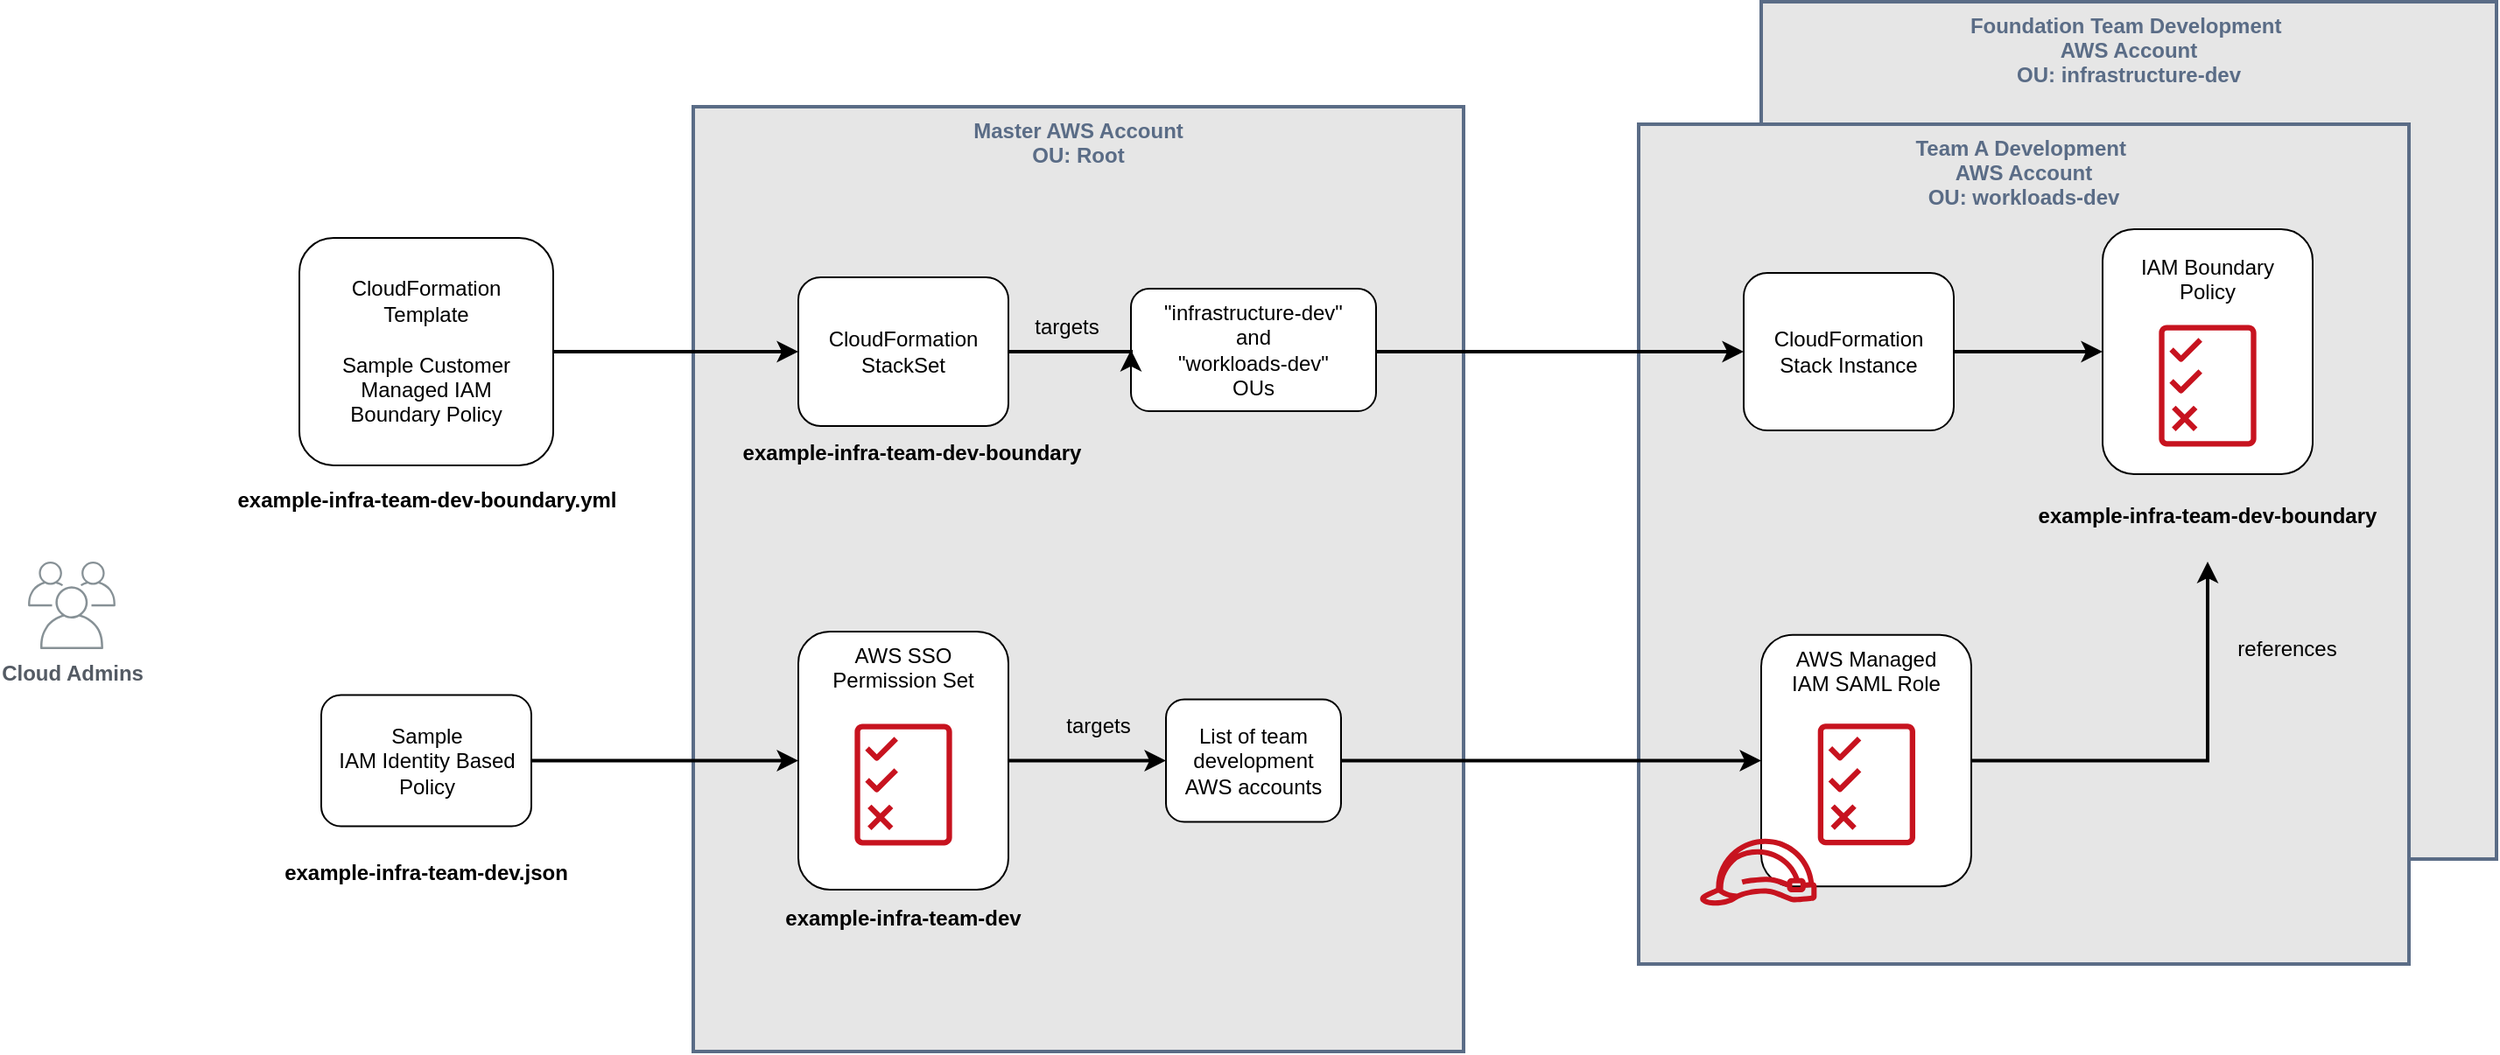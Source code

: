 <mxfile version="13.3.5" type="device" pages="2"><diagram id="8sD6AN1K1zTtLAhck9J8" name="provisioning"><mxGraphModel dx="3113" dy="760" grid="1" gridSize="10" guides="1" tooltips="1" connect="1" arrows="1" fold="1" page="1" pageScale="1" pageWidth="850" pageHeight="1100" math="0" shadow="0"><root><mxCell id="b1-b63-UUBTs0OEzSGEV-0"/><mxCell id="b1-b63-UUBTs0OEzSGEV-1" parent="b1-b63-UUBTs0OEzSGEV-0"/><mxCell id="XeyMBurtCLTRLLpqNYE6-11" value="Foundation Team Development &#xA;AWS Account&#xA;OU: infrastructure-dev" style="fillColor=#e6e6e6;strokeColor=#5A6C86;verticalAlign=top;fontStyle=1;fontColor=#5A6C86;strokeWidth=2;" parent="b1-b63-UUBTs0OEzSGEV-1" vertex="1"><mxGeometry x="-660" y="160" width="420" height="490" as="geometry"/></mxCell><mxCell id="W9lZJLSX3l0eny-avOWS-0" value="Team A Development &#xA;AWS Account&#xA;OU: workloads-dev" style="fillColor=#e6e6e6;strokeColor=#5A6C86;verticalAlign=top;fontStyle=1;fontColor=#5A6C86;strokeWidth=2;" parent="b1-b63-UUBTs0OEzSGEV-1" vertex="1"><mxGeometry x="-730" y="230" width="440" height="480" as="geometry"/></mxCell><mxCell id="7l35Nf0E1hPPZKfF1UFo-0" value="Cloud Admins" style="outlineConnect=0;gradientColor=none;fontColor=#545B64;strokeColor=none;fillColor=#879196;dashed=0;verticalLabelPosition=bottom;verticalAlign=top;align=center;html=1;fontSize=12;fontStyle=1;aspect=fixed;shape=mxgraph.aws4.illustration_users;pointerEvents=1" parent="b1-b63-UUBTs0OEzSGEV-1" vertex="1"><mxGeometry x="-1650" y="480" width="50" height="50" as="geometry"/></mxCell><mxCell id="XeyMBurtCLTRLLpqNYE6-0" value="Master AWS Account&#xA;OU: Root" style="fillColor=#e6e6e6;strokeColor=#5A6C86;verticalAlign=top;fontStyle=1;fontColor=#5A6C86;strokeWidth=2;" parent="b1-b63-UUBTs0OEzSGEV-1" vertex="1"><mxGeometry x="-1270" y="220" width="440" height="540" as="geometry"/></mxCell><mxCell id="XeyMBurtCLTRLLpqNYE6-1" value="AWS SSO&lt;br&gt;Permission Set" style="rounded=1;whiteSpace=wrap;html=1;verticalAlign=top;" parent="b1-b63-UUBTs0OEzSGEV-1" vertex="1"><mxGeometry x="-1210" y="520" width="120" height="147.5" as="geometry"/></mxCell><mxCell id="XeyMBurtCLTRLLpqNYE6-3" value="Sample &lt;br&gt;IAM Identity Based Policy" style="rounded=1;whiteSpace=wrap;html=1;spacing=10;" parent="b1-b63-UUBTs0OEzSGEV-1" vertex="1"><mxGeometry x="-1482.5" y="556.25" width="120" height="75" as="geometry"/></mxCell><mxCell id="XeyMBurtCLTRLLpqNYE6-4" value="example-infra-team-dev.json" style="text;html=1;strokeColor=none;fillColor=none;align=center;verticalAlign=middle;whiteSpace=wrap;rounded=0;fontStyle=1" parent="b1-b63-UUBTs0OEzSGEV-1" vertex="1"><mxGeometry x="-1515" y="647.5" width="185" height="20" as="geometry"/></mxCell><mxCell id="XeyMBurtCLTRLLpqNYE6-5" value="example-infra-team-dev-boundary.yml" style="text;html=1;strokeColor=none;fillColor=none;align=center;verticalAlign=middle;whiteSpace=wrap;rounded=0;fontStyle=1" parent="b1-b63-UUBTs0OEzSGEV-1" vertex="1"><mxGeometry x="-1547.5" y="435" width="250" height="20" as="geometry"/></mxCell><mxCell id="XeyMBurtCLTRLLpqNYE6-6" value="CloudFormation Template&lt;br&gt;&lt;br&gt;Sample Customer Managed IAM Boundary Policy" style="rounded=1;whiteSpace=wrap;html=1;spacing=10;" parent="b1-b63-UUBTs0OEzSGEV-1" vertex="1"><mxGeometry x="-1495" y="295" width="145" height="130" as="geometry"/></mxCell><mxCell id="XeyMBurtCLTRLLpqNYE6-9" value="CloudFormation StackSet" style="rounded=1;whiteSpace=wrap;html=1;" parent="b1-b63-UUBTs0OEzSGEV-1" vertex="1"><mxGeometry x="-1210" y="317.5" width="120" height="85" as="geometry"/></mxCell><mxCell id="XeyMBurtCLTRLLpqNYE6-10" value="CloudFormation&lt;br&gt;Stack Instance" style="rounded=1;whiteSpace=wrap;html=1;" parent="b1-b63-UUBTs0OEzSGEV-1" vertex="1"><mxGeometry x="-670" y="315" width="120" height="90" as="geometry"/></mxCell><mxCell id="XeyMBurtCLTRLLpqNYE6-14" value="&lt;div&gt;&quot;infrastructure-dev&quot;&lt;/div&gt;&lt;div&gt;and&lt;/div&gt;&lt;div&gt;&quot;workloads-dev&quot;&lt;/div&gt;&lt;div&gt;OUs&lt;/div&gt;" style="rounded=1;whiteSpace=wrap;html=1;" parent="b1-b63-UUBTs0OEzSGEV-1" vertex="1"><mxGeometry x="-1020" y="324" width="140" height="70" as="geometry"/></mxCell><mxCell id="XeyMBurtCLTRLLpqNYE6-17" value="example-infra-team-dev" style="text;html=1;strokeColor=none;fillColor=none;align=center;verticalAlign=middle;whiteSpace=wrap;rounded=0;fontStyle=1" parent="b1-b63-UUBTs0OEzSGEV-1" vertex="1"><mxGeometry x="-1225" y="673.75" width="150" height="20" as="geometry"/></mxCell><mxCell id="XeyMBurtCLTRLLpqNYE6-18" value="example-infra-team-dev-boundary" style="text;html=1;strokeColor=none;fillColor=none;align=center;verticalAlign=middle;whiteSpace=wrap;rounded=0;fontStyle=1" parent="b1-b63-UUBTs0OEzSGEV-1" vertex="1"><mxGeometry x="-1270" y="407.5" width="250" height="20" as="geometry"/></mxCell><mxCell id="XeyMBurtCLTRLLpqNYE6-23" value="List of team development AWS accounts" style="rounded=1;whiteSpace=wrap;html=1;" parent="b1-b63-UUBTs0OEzSGEV-1" vertex="1"><mxGeometry x="-1000" y="558.75" width="100" height="70" as="geometry"/></mxCell><mxCell id="qvEqR3DztYemsZvYdTh0-0" style="edgeStyle=orthogonalEdgeStyle;rounded=0;orthogonalLoop=1;jettySize=auto;html=1;startArrow=none;startFill=0;strokeWidth=2;entryX=0;entryY=0.5;entryDx=0;entryDy=0;" parent="b1-b63-UUBTs0OEzSGEV-1" target="XeyMBurtCLTRLLpqNYE6-10" edge="1"><mxGeometry relative="1" as="geometry"><mxPoint x="-880" y="360" as="sourcePoint"/><mxPoint x="-670" y="362" as="targetPoint"/><Array as="points"><mxPoint x="-720" y="360"/><mxPoint x="-720" y="360"/></Array></mxGeometry></mxCell><mxCell id="qvEqR3DztYemsZvYdTh0-1" style="edgeStyle=orthogonalEdgeStyle;rounded=0;orthogonalLoop=1;jettySize=auto;html=1;startArrow=none;startFill=0;strokeWidth=2;exitX=1;exitY=0.5;exitDx=0;exitDy=0;entryX=0;entryY=0.5;entryDx=0;entryDy=0;" parent="b1-b63-UUBTs0OEzSGEV-1" source="XeyMBurtCLTRLLpqNYE6-23" target="uMal-ZLaHCfLd46PYjJj-0" edge="1"><mxGeometry relative="1" as="geometry"><mxPoint x="-911" y="613" as="sourcePoint"/><mxPoint x="-591" y="616" as="targetPoint"/><Array as="points"/></mxGeometry></mxCell><mxCell id="qvEqR3DztYemsZvYdTh0-2" style="edgeStyle=orthogonalEdgeStyle;rounded=0;orthogonalLoop=1;jettySize=auto;html=1;startArrow=none;startFill=0;strokeWidth=2;entryX=0;entryY=0.5;entryDx=0;entryDy=0;exitX=1;exitY=0.5;exitDx=0;exitDy=0;" parent="b1-b63-UUBTs0OEzSGEV-1" source="XeyMBurtCLTRLLpqNYE6-1" target="XeyMBurtCLTRLLpqNYE6-23" edge="1"><mxGeometry relative="1" as="geometry"><mxPoint x="-1050" y="616" as="sourcePoint"/><mxPoint x="-580" y="623" as="targetPoint"/><Array as="points"><mxPoint x="-1080" y="594"/><mxPoint x="-1080" y="594"/></Array></mxGeometry></mxCell><mxCell id="qvEqR3DztYemsZvYdTh0-10" value="targets" style="text;html=1;align=center;verticalAlign=middle;resizable=0;points=[];labelBackgroundColor=none;" parent="qvEqR3DztYemsZvYdTh0-2" vertex="1" connectable="0"><mxGeometry x="0.022" y="11" relative="1" as="geometry"><mxPoint x="4.77" y="-9.01" as="offset"/></mxGeometry></mxCell><mxCell id="qvEqR3DztYemsZvYdTh0-3" style="edgeStyle=orthogonalEdgeStyle;rounded=0;orthogonalLoop=1;jettySize=auto;html=1;startArrow=none;startFill=0;strokeWidth=2;entryX=0;entryY=0.5;entryDx=0;entryDy=0;exitX=1;exitY=0.5;exitDx=0;exitDy=0;" parent="b1-b63-UUBTs0OEzSGEV-1" source="XeyMBurtCLTRLLpqNYE6-9" target="XeyMBurtCLTRLLpqNYE6-14" edge="1"><mxGeometry relative="1" as="geometry"><mxPoint x="-1070" y="363.16" as="sourcePoint"/><mxPoint x="-1020" y="363.41" as="targetPoint"/><Array as="points"><mxPoint x="-1070" y="360"/><mxPoint x="-1070" y="360"/></Array></mxGeometry></mxCell><mxCell id="qvEqR3DztYemsZvYdTh0-9" value="targets" style="text;html=1;align=center;verticalAlign=middle;resizable=0;points=[];labelBackgroundColor=none;" parent="qvEqR3DztYemsZvYdTh0-3" vertex="1" connectable="0"><mxGeometry x="-0.074" y="1" relative="1" as="geometry"><mxPoint y="-13.33" as="offset"/></mxGeometry></mxCell><mxCell id="qvEqR3DztYemsZvYdTh0-4" style="edgeStyle=orthogonalEdgeStyle;rounded=0;orthogonalLoop=1;jettySize=auto;html=1;startArrow=none;startFill=0;strokeWidth=2;entryX=0;entryY=0.5;entryDx=0;entryDy=0;" parent="b1-b63-UUBTs0OEzSGEV-1" target="XeyMBurtCLTRLLpqNYE6-9" edge="1"><mxGeometry relative="1" as="geometry"><mxPoint x="-1350" y="360" as="sourcePoint"/><mxPoint x="-1280" y="362.75" as="targetPoint"/><Array as="points"><mxPoint x="-1350" y="360"/></Array></mxGeometry></mxCell><mxCell id="qvEqR3DztYemsZvYdTh0-5" style="edgeStyle=orthogonalEdgeStyle;rounded=0;orthogonalLoop=1;jettySize=auto;html=1;startArrow=none;startFill=0;strokeWidth=2;exitX=1;exitY=0.5;exitDx=0;exitDy=0;entryX=0;entryY=0.5;entryDx=0;entryDy=0;" parent="b1-b63-UUBTs0OEzSGEV-1" source="XeyMBurtCLTRLLpqNYE6-3" target="XeyMBurtCLTRLLpqNYE6-1" edge="1"><mxGeometry relative="1" as="geometry"><mxPoint x="-1340" y="640" as="sourcePoint"/><mxPoint x="-1230" y="610" as="targetPoint"/><Array as="points"><mxPoint x="-1280" y="594"/><mxPoint x="-1280" y="594"/></Array></mxGeometry></mxCell><mxCell id="qvEqR3DztYemsZvYdTh0-6" style="edgeStyle=orthogonalEdgeStyle;rounded=0;orthogonalLoop=1;jettySize=auto;html=1;startArrow=none;startFill=0;strokeWidth=2;entryX=0;entryY=0.5;entryDx=0;entryDy=0;exitX=1;exitY=0.5;exitDx=0;exitDy=0;" parent="b1-b63-UUBTs0OEzSGEV-1" source="XeyMBurtCLTRLLpqNYE6-10" target="qrVm98UyA_BkMKW61V5_-0" edge="1"><mxGeometry relative="1" as="geometry"><mxPoint x="-550" y="363" as="sourcePoint"/><mxPoint x="-465" y="359.667" as="targetPoint"/><Array as="points"><mxPoint x="-500" y="360"/><mxPoint x="-500" y="360"/></Array></mxGeometry></mxCell><mxCell id="qvEqR3DztYemsZvYdTh0-7" style="edgeStyle=orthogonalEdgeStyle;rounded=0;orthogonalLoop=1;jettySize=auto;html=1;startArrow=none;startFill=0;strokeWidth=2;" parent="b1-b63-UUBTs0OEzSGEV-1" source="uMal-ZLaHCfLd46PYjJj-0" edge="1"><mxGeometry relative="1" as="geometry"><mxPoint x="-540" y="617" as="sourcePoint"/><mxPoint x="-405" y="480" as="targetPoint"/><Array as="points"><mxPoint x="-405" y="594"/></Array></mxGeometry></mxCell><mxCell id="qvEqR3DztYemsZvYdTh0-8" value="references" style="text;html=1;align=center;verticalAlign=middle;resizable=0;points=[];labelBackgroundColor=none;" parent="qvEqR3DztYemsZvYdTh0-7" vertex="1" connectable="0"><mxGeometry x="-0.191" y="55" relative="1" as="geometry"><mxPoint x="79.2" y="-9" as="offset"/></mxGeometry></mxCell><mxCell id="uMal-ZLaHCfLd46PYjJj-0" value="AWS Managed&lt;br&gt;IAM SAML Role" style="rounded=1;whiteSpace=wrap;html=1;verticalAlign=top;" parent="b1-b63-UUBTs0OEzSGEV-1" vertex="1"><mxGeometry x="-660" y="521.875" width="120" height="143.75" as="geometry"/></mxCell><mxCell id="uMal-ZLaHCfLd46PYjJj-1" value="" style="outlineConnect=0;fontColor=#232F3E;gradientColor=none;fillColor=#C7131F;strokeColor=none;dashed=0;verticalLabelPosition=bottom;verticalAlign=top;align=center;html=1;fontSize=12;fontStyle=0;aspect=fixed;pointerEvents=1;shape=mxgraph.aws4.role;labelBackgroundColor=#ffffff;shadow=0;" parent="b1-b63-UUBTs0OEzSGEV-1" vertex="1"><mxGeometry x="-695.64" y="638.32" width="68" height="38.36" as="geometry"/></mxCell><mxCell id="uMal-ZLaHCfLd46PYjJj-2" value="" style="outlineConnect=0;fontColor=#232F3E;gradientColor=none;fillColor=#C7131F;strokeColor=none;dashed=0;verticalLabelPosition=bottom;verticalAlign=top;align=center;html=1;fontSize=12;fontStyle=0;aspect=fixed;pointerEvents=1;shape=mxgraph.aws4.permissions;" parent="b1-b63-UUBTs0OEzSGEV-1" vertex="1"><mxGeometry x="-627.64" y="572.38" width="55.64" height="70" as="geometry"/></mxCell><mxCell id="uMal-ZLaHCfLd46PYjJj-3" value="" style="outlineConnect=0;fontColor=#232F3E;gradientColor=none;fillColor=#C7131F;strokeColor=none;dashed=0;verticalLabelPosition=bottom;verticalAlign=top;align=center;html=1;fontSize=12;fontStyle=0;aspect=fixed;pointerEvents=1;shape=mxgraph.aws4.permissions;" parent="b1-b63-UUBTs0OEzSGEV-1" vertex="1"><mxGeometry x="-1177.82" y="572.5" width="55.64" height="70" as="geometry"/></mxCell><mxCell id="qrVm98UyA_BkMKW61V5_-0" value="IAM Boundary Policy" style="rounded=1;whiteSpace=wrap;html=1;verticalAlign=top;spacing=10;" parent="b1-b63-UUBTs0OEzSGEV-1" vertex="1"><mxGeometry x="-465" y="290" width="120" height="140" as="geometry"/></mxCell><mxCell id="qrVm98UyA_BkMKW61V5_-1" value="example-infra-team-dev-boundary" style="text;html=1;strokeColor=none;fillColor=none;align=center;verticalAlign=middle;whiteSpace=wrap;rounded=0;fontStyle=1" parent="b1-b63-UUBTs0OEzSGEV-1" vertex="1"><mxGeometry x="-530" y="444" width="250" height="20" as="geometry"/></mxCell><mxCell id="qrVm98UyA_BkMKW61V5_-2" value="" style="outlineConnect=0;fontColor=#232F3E;gradientColor=none;fillColor=#C7131F;strokeColor=none;dashed=0;verticalLabelPosition=bottom;verticalAlign=top;align=center;html=1;fontSize=12;fontStyle=0;aspect=fixed;pointerEvents=1;shape=mxgraph.aws4.permissions;" parent="b1-b63-UUBTs0OEzSGEV-1" vertex="1"><mxGeometry x="-432.82" y="344.5" width="55.64" height="70" as="geometry"/></mxCell></root></mxGraphModel></diagram><diagram id="N1nmFiYs4w7AX2c3BE0h" name="usage"><mxGraphModel dx="2263" dy="760" grid="1" gridSize="10" guides="1" tooltips="1" connect="1" arrows="1" fold="1" page="1" pageScale="1" pageWidth="850" pageHeight="1100" math="0" shadow="0"><root><mxCell id="PM31GiU0VEpv6Y-JPaCb-0"/><mxCell id="PM31GiU0VEpv6Y-JPaCb-1" parent="PM31GiU0VEpv6Y-JPaCb-0"/><mxCell id="74Uglu1vLaW1oZB-zskN-0" value="AWS Cloud" style="points=[[0,0],[0.25,0],[0.5,0],[0.75,0],[1,0],[1,0.25],[1,0.5],[1,0.75],[1,1],[0.75,1],[0.5,1],[0.25,1],[0,1],[0,0.75],[0,0.5],[0,0.25]];outlineConnect=0;gradientColor=none;html=1;whiteSpace=wrap;fontSize=12;fontStyle=1;shape=mxgraph.aws4.group;grIcon=mxgraph.aws4.group_aws_cloud_alt;strokeColor=#232F3E;fillColor=none;verticalAlign=top;align=left;spacingLeft=30;fontColor=#232F3E;dashed=0;" parent="PM31GiU0VEpv6Y-JPaCb-1" vertex="1"><mxGeometry x="140" y="140" width="1840" height="730" as="geometry"/></mxCell><mxCell id="PM31GiU0VEpv6Y-JPaCb-2" value="&lt;b&gt;Builder&lt;/b&gt;" style="outlineConnect=0;fontColor=#232F3E;gradientColor=none;fillColor=#232F3E;strokeColor=none;dashed=0;verticalLabelPosition=bottom;verticalAlign=top;align=center;html=1;fontSize=12;fontStyle=0;aspect=fixed;pointerEvents=1;shape=mxgraph.aws4.user;labelBackgroundColor=none;" parent="PM31GiU0VEpv6Y-JPaCb-1" vertex="1"><mxGeometry x="-54" y="420" width="80" height="80" as="geometry"/></mxCell><mxCell id="nbsahjd2rmKr2rPcuW58-0" value="AWS SSO" style="outlineConnect=0;fontColor=#232F3E;gradientColor=#F54749;gradientDirection=north;fillColor=#C7131F;strokeColor=#ffffff;dashed=0;verticalLabelPosition=bottom;verticalAlign=top;align=center;html=1;fontSize=12;fontStyle=1;aspect=fixed;shape=mxgraph.aws4.resourceIcon;resIcon=mxgraph.aws4.single_sign_on;" parent="PM31GiU0VEpv6Y-JPaCb-1" vertex="1"><mxGeometry x="186" y="430.01" width="78" height="78" as="geometry"/></mxCell><mxCell id="55FC2wGQfKJISUkG1td9-0" style="edgeStyle=orthogonalEdgeStyle;rounded=0;orthogonalLoop=1;jettySize=auto;html=1;startArrow=none;startFill=0;strokeWidth=2;" parent="PM31GiU0VEpv6Y-JPaCb-1" source="PM31GiU0VEpv6Y-JPaCb-2" edge="1"><mxGeometry relative="1" as="geometry"><mxPoint x="36" y="470" as="sourcePoint"/><mxPoint x="186" y="470" as="targetPoint"/><Array as="points"><mxPoint x="56" y="470"/><mxPoint x="56" y="470"/></Array></mxGeometry></mxCell><mxCell id="zd1PkRLZg-AN0IaWxKKq-3" value="1. Builder&lt;br style=&quot;font-size: 14px&quot;&gt;authenticates" style="text;html=1;align=center;verticalAlign=middle;resizable=0;points=[];labelBackgroundColor=#ffffff;fontSize=14;" parent="55FC2wGQfKJISUkG1td9-0" vertex="1" connectable="0"><mxGeometry x="-0.128" relative="1" as="geometry"><mxPoint x="-10" y="24.68" as="offset"/></mxGeometry></mxCell><mxCell id="UcMN3T6ExPHrWZP_0XwL-0" value="Team A Development &#xA;AWS Account&#xA;OU: workloads-dev" style="fillColor=#e6e6e6;strokeColor=#5A6C86;verticalAlign=top;fontStyle=1;fontColor=#5A6C86;strokeWidth=2;" parent="PM31GiU0VEpv6Y-JPaCb-1" vertex="1"><mxGeometry x="460" y="190" width="1470" height="530" as="geometry"/></mxCell><mxCell id="65cMh_AI5tkGsaoImI0G-0" value="AWS Managed&lt;br&gt;IAM SAML Role" style="rounded=1;whiteSpace=wrap;html=1;verticalAlign=top;fontStyle=1" parent="PM31GiU0VEpv6Y-JPaCb-1" vertex="1"><mxGeometry x="600" y="397.13" width="120" height="143.75" as="geometry"/></mxCell><mxCell id="65cMh_AI5tkGsaoImI0G-2" value="" style="outlineConnect=0;fontColor=#232F3E;gradientColor=none;fillColor=#232F3E;strokeColor=none;dashed=0;verticalLabelPosition=bottom;verticalAlign=top;align=center;html=1;fontSize=12;fontStyle=0;aspect=fixed;pointerEvents=1;shape=mxgraph.aws4.user;labelBackgroundColor=none;" parent="PM31GiU0VEpv6Y-JPaCb-1" vertex="1"><mxGeometry x="740" y="526" width="46.25" height="46.25" as="geometry"/></mxCell><mxCell id="zd1PkRLZg-AN0IaWxKKq-0" value="IAM Boundary Policy" style="rounded=1;whiteSpace=wrap;html=1;verticalAlign=top;spacing=10;fontStyle=1" parent="PM31GiU0VEpv6Y-JPaCb-1" vertex="1"><mxGeometry x="845" y="230" width="120" height="140" as="geometry"/></mxCell><mxCell id="zd1PkRLZg-AN0IaWxKKq-1" value="example-infra-team-dev-boundary" style="text;html=1;strokeColor=none;fillColor=none;align=center;verticalAlign=middle;whiteSpace=wrap;rounded=0;fontStyle=1" parent="PM31GiU0VEpv6Y-JPaCb-1" vertex="1"><mxGeometry x="780" y="375.5" width="250" height="20" as="geometry"/></mxCell><mxCell id="zd1PkRLZg-AN0IaWxKKq-2" style="edgeStyle=orthogonalEdgeStyle;rounded=0;orthogonalLoop=1;jettySize=auto;html=1;startArrow=none;startFill=0;strokeWidth=2;entryX=0;entryY=0.5;entryDx=0;entryDy=0;" parent="PM31GiU0VEpv6Y-JPaCb-1" source="nbsahjd2rmKr2rPcuW58-0" target="65cMh_AI5tkGsaoImI0G-0" edge="1"><mxGeometry relative="1" as="geometry"><mxPoint x="388" y="469" as="sourcePoint"/><mxPoint x="560" y="468.5" as="targetPoint"/><Array as="points"/></mxGeometry></mxCell><mxCell id="zd1PkRLZg-AN0IaWxKKq-4" value="2. Builder selects&lt;br style=&quot;font-size: 14px&quot;&gt;AWS account +&lt;br style=&quot;font-size: 14px&quot;&gt;IAM SAML role" style="text;html=1;align=center;verticalAlign=middle;resizable=0;points=[];labelBackgroundColor=#ffffff;fontSize=14;" parent="zd1PkRLZg-AN0IaWxKKq-2" vertex="1" connectable="0"><mxGeometry x="-0.264" y="1" relative="1" as="geometry"><mxPoint x="-22" y="40" as="offset"/></mxGeometry></mxCell><mxCell id="zd1PkRLZg-AN0IaWxKKq-5" value="&lt;span style=&quot;font-weight: normal ; font-size: 14px&quot;&gt;3. Builder accesses AWS services based on the intersection of permissions of the&amp;nbsp;IAM SAML role for team development and&amp;nbsp;&lt;/span&gt;&lt;span style=&quot;font-weight: 400&quot;&gt;applicable SCPs&lt;/span&gt;" style="text;html=1;strokeColor=none;fillColor=none;align=center;verticalAlign=middle;whiteSpace=wrap;rounded=0;fontStyle=1;fontSize=14;" parent="PM31GiU0VEpv6Y-JPaCb-1" vertex="1"><mxGeometry x="480" y="574" width="255" height="66" as="geometry"/></mxCell><mxCell id="z4kAR-q_ub2Di7bqg1Nl-0" style="edgeStyle=orthogonalEdgeStyle;rounded=0;orthogonalLoop=1;jettySize=auto;html=1;startArrow=none;startFill=0;strokeWidth=2;entryX=0.5;entryY=1;entryDx=0;entryDy=0;exitX=1;exitY=0.5;exitDx=0;exitDy=0;" parent="PM31GiU0VEpv6Y-JPaCb-1" target="zd1PkRLZg-AN0IaWxKKq-1" edge="1"><mxGeometry relative="1" as="geometry"><mxPoint x="720.13" y="483.0" as="sourcePoint"/><mxPoint x="845.73" y="299.8" as="targetPoint"/><Array as="points"><mxPoint x="720" y="484"/><mxPoint x="905" y="484"/></Array></mxGeometry></mxCell><mxCell id="z4kAR-q_ub2Di7bqg1Nl-1" value="references" style="text;html=1;align=center;verticalAlign=middle;resizable=0;points=[];labelBackgroundColor=none;" parent="z4kAR-q_ub2Di7bqg1Nl-0" vertex="1" connectable="0"><mxGeometry x="-0.191" y="55" relative="1" as="geometry"><mxPoint x="30" y="16.88" as="offset"/></mxGeometry></mxCell><mxCell id="dbxKV7YhMmi3B3-0zEN1-0" value="AWS Services&#xA;(APIs)" style="fillColor=#ffb570;strokeColor=none;dashed=0;verticalAlign=middle;fontStyle=1;fontColor=#232F3D;whiteSpace=wrap;opacity=70;" parent="PM31GiU0VEpv6Y-JPaCb-1" vertex="1"><mxGeometry x="698.13" y="770" width="130" height="70" as="geometry"/></mxCell><mxCell id="nNAbBPx-A_pk9I8E9_5a-0" value="&lt;font style=&quot;font-size: 40px&quot;&gt;1&lt;/font&gt;" style="ellipse;whiteSpace=wrap;html=1;aspect=fixed;strokeColor=#6c8ebf;fillColor=#dae8fc;fontSize=19;opacity=50;" parent="PM31GiU0VEpv6Y-JPaCb-1" vertex="1"><mxGeometry x="56" y="390" width="60" height="60" as="geometry"/></mxCell><mxCell id="nNAbBPx-A_pk9I8E9_5a-1" value="&lt;font style=&quot;font-size: 40px&quot;&gt;2&lt;/font&gt;" style="ellipse;whiteSpace=wrap;html=1;aspect=fixed;strokeColor=#6c8ebf;fillColor=#dae8fc;fontSize=19;opacity=50;" parent="PM31GiU0VEpv6Y-JPaCb-1" vertex="1"><mxGeometry x="330" y="390" width="60" height="60" as="geometry"/></mxCell><mxCell id="nNAbBPx-A_pk9I8E9_5a-2" value="&lt;font style=&quot;font-size: 40px&quot;&gt;3&lt;/font&gt;" style="ellipse;whiteSpace=wrap;html=1;aspect=fixed;strokeColor=#6c8ebf;fillColor=#dae8fc;fontSize=19;opacity=50;" parent="PM31GiU0VEpv6Y-JPaCb-1" vertex="1"><mxGeometry x="680" y="650.75" width="60" height="60" as="geometry"/></mxCell><mxCell id="nNAbBPx-A_pk9I8E9_5a-3" value="&lt;font style=&quot;font-size: 40px&quot;&gt;4&lt;/font&gt;" style="ellipse;whiteSpace=wrap;html=1;aspect=fixed;strokeColor=#6c8ebf;fillColor=#dae8fc;fontSize=19;opacity=50;" parent="PM31GiU0VEpv6Y-JPaCb-1" vertex="1"><mxGeometry x="980" y="448.01" width="60" height="60" as="geometry"/></mxCell><mxCell id="nNAbBPx-A_pk9I8E9_5a-4" style="edgeStyle=orthogonalEdgeStyle;rounded=0;orthogonalLoop=1;jettySize=auto;html=1;startArrow=none;startFill=0;strokeWidth=2;entryX=0.5;entryY=0;entryDx=0;entryDy=0;" parent="PM31GiU0VEpv6Y-JPaCb-1" source="65cMh_AI5tkGsaoImI0G-2" target="dbxKV7YhMmi3B3-0zEN1-0" edge="1"><mxGeometry relative="1" as="geometry"><mxPoint x="763" y="560" as="sourcePoint"/><mxPoint x="915" y="406" as="targetPoint"/><Array as="points"/></mxGeometry></mxCell><mxCell id="nNAbBPx-A_pk9I8E9_5a-6" value="AWS Resources" style="ellipse;whiteSpace=wrap;html=1;aspect=fixed;labelBackgroundColor=none;fontStyle=1" parent="PM31GiU0VEpv6Y-JPaCb-1" vertex="1"><mxGeometry x="845" y="610" width="80" height="80" as="geometry"/></mxCell><mxCell id="nNAbBPx-A_pk9I8E9_5a-7" style="edgeStyle=orthogonalEdgeStyle;rounded=0;orthogonalLoop=1;jettySize=auto;html=1;startArrow=none;startFill=0;strokeWidth=2;entryX=0.5;entryY=1;entryDx=0;entryDy=0;exitX=1;exitY=0.5;exitDx=0;exitDy=0;" parent="PM31GiU0VEpv6Y-JPaCb-1" source="dbxKV7YhMmi3B3-0zEN1-0" target="nNAbBPx-A_pk9I8E9_5a-6" edge="1"><mxGeometry relative="1" as="geometry"><mxPoint x="773" y="582.212" as="sourcePoint"/><mxPoint x="773" y="780" as="targetPoint"/><Array as="points"/></mxGeometry></mxCell><mxCell id="nNAbBPx-A_pk9I8E9_5a-8" value="&lt;span style=&quot;font-weight: normal ; font-size: 14px&quot;&gt;4. Subject to the permissions of the IAM SAML role, builder creates workload specific IAM service roles only if permissions boundary is attached&lt;/span&gt;" style="text;html=1;strokeColor=none;fillColor=none;align=center;verticalAlign=middle;whiteSpace=wrap;rounded=0;fontStyle=1;fontSize=14;" parent="PM31GiU0VEpv6Y-JPaCb-1" vertex="1"><mxGeometry x="1140" y="399.99" width="300" height="40.01" as="geometry"/></mxCell><mxCell id="nNAbBPx-A_pk9I8E9_5a-10" style="edgeStyle=orthogonalEdgeStyle;rounded=0;orthogonalLoop=1;jettySize=auto;html=1;startArrow=none;startFill=0;strokeWidth=2;entryX=0;entryY=0.5;entryDx=0;entryDy=0;" parent="PM31GiU0VEpv6Y-JPaCb-1" source="65cMh_AI5tkGsaoImI0G-2" target="nNAbBPx-A_pk9I8E9_5a-9" edge="1"><mxGeometry relative="1" as="geometry"><mxPoint x="773" y="582.212" as="sourcePoint"/><mxPoint x="773" y="780" as="targetPoint"/><Array as="points"/></mxGeometry></mxCell><mxCell id="nNAbBPx-A_pk9I8E9_5a-13" value="" style="outlineConnect=0;fontColor=#232F3E;gradientColor=none;fillColor=#232F3E;strokeColor=none;dashed=0;verticalLabelPosition=bottom;verticalAlign=top;align=center;html=1;fontSize=12;fontStyle=0;aspect=fixed;pointerEvents=1;shape=mxgraph.aws4.user;labelBackgroundColor=none;" parent="PM31GiU0VEpv6Y-JPaCb-1" vertex="1"><mxGeometry x="1290" y="526" width="46.25" height="46.25" as="geometry"/></mxCell><mxCell id="nNAbBPx-A_pk9I8E9_5a-14" value="AWS Services&#xA;(APIs)" style="fillColor=#ffb570;strokeColor=none;dashed=0;verticalAlign=middle;fontStyle=1;fontColor=#232F3D;whiteSpace=wrap;opacity=70;" parent="PM31GiU0VEpv6Y-JPaCb-1" vertex="1"><mxGeometry x="1248.12" y="770" width="130" height="70" as="geometry"/></mxCell><mxCell id="nNAbBPx-A_pk9I8E9_5a-15" style="edgeStyle=orthogonalEdgeStyle;rounded=0;orthogonalLoop=1;jettySize=auto;html=1;startArrow=none;startFill=0;strokeWidth=2;entryX=0.5;entryY=0;entryDx=0;entryDy=0;" parent="PM31GiU0VEpv6Y-JPaCb-1" edge="1"><mxGeometry relative="1" as="geometry"><mxPoint x="1312.63" y="571.102" as="sourcePoint"/><mxPoint x="1312.63" y="768.89" as="targetPoint"/><Array as="points"/></mxGeometry></mxCell><mxCell id="nNAbBPx-A_pk9I8E9_5a-16" value="&lt;span style=&quot;font-weight: 400 ; font-size: 14px&quot;&gt;5. Builder passes IAM role to an AWS service&lt;/span&gt;" style="text;html=1;strokeColor=none;fillColor=none;align=center;verticalAlign=middle;whiteSpace=wrap;rounded=0;fontStyle=1;fontSize=14;" parent="PM31GiU0VEpv6Y-JPaCb-1" vertex="1"><mxGeometry x="1130" y="660" width="170" height="20" as="geometry"/></mxCell><mxCell id="nNAbBPx-A_pk9I8E9_5a-17" value="&lt;font style=&quot;font-size: 40px&quot;&gt;5&lt;/font&gt;" style="ellipse;whiteSpace=wrap;html=1;aspect=fixed;strokeColor=#6c8ebf;fillColor=#dae8fc;fontSize=19;opacity=50;" parent="PM31GiU0VEpv6Y-JPaCb-1" vertex="1"><mxGeometry x="1330" y="640" width="60" height="60" as="geometry"/></mxCell><mxCell id="nNAbBPx-A_pk9I8E9_5a-18" value="AWS Resources" style="ellipse;whiteSpace=wrap;html=1;aspect=fixed;labelBackgroundColor=none;fontStyle=1" parent="PM31GiU0VEpv6Y-JPaCb-1" vertex="1"><mxGeometry x="1456" y="595.75" width="80" height="80" as="geometry"/></mxCell><mxCell id="nNAbBPx-A_pk9I8E9_5a-19" style="edgeStyle=orthogonalEdgeStyle;rounded=0;orthogonalLoop=1;jettySize=auto;html=1;startArrow=none;startFill=0;strokeWidth=2;entryX=0;entryY=0.5;entryDx=0;entryDy=0;exitX=1;exitY=0.5;exitDx=0;exitDy=0;" parent="PM31GiU0VEpv6Y-JPaCb-1" target="nNAbBPx-A_pk9I8E9_5a-18" edge="1"><mxGeometry relative="1" as="geometry"><mxPoint x="1378.12" y="805" as="sourcePoint"/><mxPoint x="1435.12" y="690" as="targetPoint"/><Array as="points"><mxPoint x="1410" y="805"/><mxPoint x="1410" y="636"/></Array></mxGeometry></mxCell><mxCell id="nNAbBPx-A_pk9I8E9_5a-20" value="&lt;font style=&quot;font-size: 40px&quot;&gt;6&lt;/font&gt;" style="ellipse;whiteSpace=wrap;html=1;aspect=fixed;strokeColor=#6c8ebf;fillColor=#dae8fc;fontSize=19;opacity=50;" parent="PM31GiU0VEpv6Y-JPaCb-1" vertex="1"><mxGeometry x="1650" y="640" width="60" height="60" as="geometry"/></mxCell><mxCell id="nNAbBPx-A_pk9I8E9_5a-21" value="AWS Services&#xA;(APIs)" style="fillColor=#ffb570;strokeColor=none;dashed=0;verticalAlign=middle;fontStyle=1;fontColor=#232F3D;whiteSpace=wrap;opacity=70;" parent="PM31GiU0VEpv6Y-JPaCb-1" vertex="1"><mxGeometry x="1630" y="770" width="130" height="70" as="geometry"/></mxCell><mxCell id="nNAbBPx-A_pk9I8E9_5a-22" style="edgeStyle=orthogonalEdgeStyle;rounded=0;orthogonalLoop=1;jettySize=auto;html=1;startArrow=none;startFill=0;strokeWidth=2;entryX=0;entryY=0.5;entryDx=0;entryDy=0;exitX=1;exitY=0.5;exitDx=0;exitDy=0;" parent="PM31GiU0VEpv6Y-JPaCb-1" source="nNAbBPx-A_pk9I8E9_5a-18" target="nNAbBPx-A_pk9I8E9_5a-21" edge="1"><mxGeometry relative="1" as="geometry"><mxPoint x="796.25" y="559" as="sourcePoint"/><mxPoint x="1040" y="559" as="targetPoint"/><Array as="points"><mxPoint x="1580" y="636"/><mxPoint x="1580" y="805"/></Array></mxGeometry></mxCell><mxCell id="nNAbBPx-A_pk9I8E9_5a-23" value="&lt;span style=&quot;font-weight: 400 ; font-size: 14px&quot;&gt;6. Access to AWS services and resources is limited to the intersection of the permissions of the boundary policy, applicable SCPs, and the IAM service role&lt;/span&gt;" style="text;html=1;strokeColor=none;fillColor=none;align=center;verticalAlign=middle;whiteSpace=wrap;rounded=0;fontStyle=1;fontSize=14;" parent="PM31GiU0VEpv6Y-JPaCb-1" vertex="1"><mxGeometry x="1560" y="520" width="340" height="80" as="geometry"/></mxCell><mxCell id="OcOJHfAdQusF2-p2jVVK-0" style="edgeStyle=orthogonalEdgeStyle;rounded=0;orthogonalLoop=1;jettySize=auto;html=1;startArrow=none;startFill=0;strokeWidth=2;" parent="PM31GiU0VEpv6Y-JPaCb-1" target="nNAbBPx-A_pk9I8E9_5a-13" edge="1"><mxGeometry relative="1" as="geometry"><mxPoint x="1190" y="549" as="sourcePoint"/><mxPoint x="1040" y="559" as="targetPoint"/><Array as="points"/></mxGeometry></mxCell><mxCell id="OcOJHfAdQusF2-p2jVVK-1" style="edgeStyle=orthogonalEdgeStyle;rounded=0;orthogonalLoop=1;jettySize=auto;html=1;startArrow=none;startFill=0;strokeWidth=2;entryX=0.5;entryY=0;entryDx=0;entryDy=0;exitX=1;exitY=0.5;exitDx=0;exitDy=0;" parent="PM31GiU0VEpv6Y-JPaCb-1" source="zd1PkRLZg-AN0IaWxKKq-0" target="nNAbBPx-A_pk9I8E9_5a-9" edge="1"><mxGeometry relative="1" as="geometry"><mxPoint x="730" y="493" as="sourcePoint"/><mxPoint x="915" y="406" as="targetPoint"/><Array as="points"><mxPoint x="1120" y="300"/></Array></mxGeometry></mxCell><mxCell id="OcOJHfAdQusF2-p2jVVK-2" value="attaches" style="text;html=1;align=center;verticalAlign=middle;resizable=0;points=[];labelBackgroundColor=none;" parent="OcOJHfAdQusF2-p2jVVK-1" vertex="1" connectable="0"><mxGeometry x="-0.191" y="55" relative="1" as="geometry"><mxPoint x="-20" y="105" as="offset"/></mxGeometry></mxCell><mxCell id="uVgRJDvW361paasy9kc1-2" value="" style="outlineConnect=0;fontColor=#232F3E;gradientColor=none;fillColor=#C7131F;strokeColor=none;dashed=0;verticalLabelPosition=bottom;verticalAlign=top;align=center;html=1;fontSize=12;fontStyle=0;aspect=fixed;pointerEvents=1;shape=mxgraph.aws4.role;labelBackgroundColor=#ffffff;shadow=0;" parent="PM31GiU0VEpv6Y-JPaCb-1" vertex="1"><mxGeometry x="562" y="511.64" width="68" height="38.36" as="geometry"/></mxCell><mxCell id="uVgRJDvW361paasy9kc1-3" value="" style="outlineConnect=0;fontColor=#232F3E;gradientColor=none;fillColor=#C7131F;strokeColor=none;dashed=0;verticalLabelPosition=bottom;verticalAlign=top;align=center;html=1;fontSize=12;fontStyle=0;aspect=fixed;pointerEvents=1;shape=mxgraph.aws4.permissions;" parent="PM31GiU0VEpv6Y-JPaCb-1" vertex="1"><mxGeometry x="634.36" y="450" width="55.64" height="70" as="geometry"/></mxCell><mxCell id="uVgRJDvW361paasy9kc1-4" value="" style="outlineConnect=0;fontColor=#232F3E;gradientColor=none;fillColor=#C7131F;strokeColor=none;dashed=0;verticalLabelPosition=bottom;verticalAlign=top;align=center;html=1;fontSize=12;fontStyle=0;aspect=fixed;pointerEvents=1;shape=mxgraph.aws4.permissions;" parent="PM31GiU0VEpv6Y-JPaCb-1" vertex="1"><mxGeometry x="877.18" y="285.5" width="55.64" height="70" as="geometry"/></mxCell><mxCell id="uVgRJDvW361paasy9kc1-6" value="" style="rounded=1;whiteSpace=wrap;html=1;verticalAlign=top;" parent="PM31GiU0VEpv6Y-JPaCb-1" vertex="1"><mxGeometry x="1060" y="489" width="140" height="140" as="geometry"/></mxCell><mxCell id="nNAbBPx-A_pk9I8E9_5a-9" value="IAM Service Role" style="rounded=1;whiteSpace=wrap;html=1;verticalAlign=top;fontStyle=1" parent="PM31GiU0VEpv6Y-JPaCb-1" vertex="1"><mxGeometry x="1050" y="479" width="140" height="140" as="geometry"/></mxCell><mxCell id="uVgRJDvW361paasy9kc1-5" value="" style="outlineConnect=0;fontColor=#232F3E;gradientColor=none;fillColor=#C7131F;strokeColor=none;dashed=0;verticalLabelPosition=bottom;verticalAlign=top;align=center;html=1;fontSize=12;fontStyle=0;aspect=fixed;pointerEvents=1;shape=mxgraph.aws4.permissions;" parent="PM31GiU0VEpv6Y-JPaCb-1" vertex="1"><mxGeometry x="1092.18" y="524" width="55.64" height="70" as="geometry"/></mxCell><mxCell id="uVgRJDvW361paasy9kc1-1" value="" style="outlineConnect=0;fontColor=#232F3E;gradientColor=none;fillColor=#C7131F;strokeColor=none;dashed=0;verticalLabelPosition=bottom;verticalAlign=top;align=center;html=1;fontSize=12;fontStyle=0;aspect=fixed;pointerEvents=1;shape=mxgraph.aws4.role;" parent="PM31GiU0VEpv6Y-JPaCb-1" vertex="1"><mxGeometry x="1020" y="595.75" width="68" height="38.36" as="geometry"/></mxCell><mxCell id="qRXhhLa5lR0m8Ca_fIdh-0" value="AWS Resources" style="ellipse;whiteSpace=wrap;html=1;aspect=fixed;labelBackgroundColor=none;fontStyle=1" parent="PM31GiU0VEpv6Y-JPaCb-1" vertex="1"><mxGeometry x="1760" y="594" width="80" height="80" as="geometry"/></mxCell><mxCell id="qRXhhLa5lR0m8Ca_fIdh-1" style="edgeStyle=orthogonalEdgeStyle;rounded=0;orthogonalLoop=1;jettySize=auto;html=1;startArrow=none;startFill=0;strokeWidth=2;entryX=0.5;entryY=1;entryDx=0;entryDy=0;exitX=1;exitY=0.5;exitDx=0;exitDy=0;" parent="PM31GiU0VEpv6Y-JPaCb-1" source="nNAbBPx-A_pk9I8E9_5a-21" target="qRXhhLa5lR0m8Ca_fIdh-0" edge="1"><mxGeometry relative="1" as="geometry"><mxPoint x="1550" y="646" as="sourcePoint"/><mxPoint x="1640" y="805" as="targetPoint"/><Array as="points"><mxPoint x="1800" y="805"/></Array></mxGeometry></mxCell><mxCell id="nLCd2CY81fGmqW24KkDC-0" value="IAM Boundary Policy" style="rounded=1;whiteSpace=wrap;html=1;verticalAlign=top;spacing=10;fontStyle=1" parent="PM31GiU0VEpv6Y-JPaCb-1" vertex="1"><mxGeometry x="1560" y="215.5" width="120" height="140" as="geometry"/></mxCell><mxCell id="nLCd2CY81fGmqW24KkDC-1" value="" style="outlineConnect=0;fontColor=#232F3E;gradientColor=none;fillColor=#C7131F;strokeColor=none;dashed=0;verticalLabelPosition=bottom;verticalAlign=top;align=center;html=1;fontSize=12;fontStyle=0;aspect=fixed;pointerEvents=1;shape=mxgraph.aws4.permissions;" parent="PM31GiU0VEpv6Y-JPaCb-1" vertex="1"><mxGeometry x="1596.09" y="269.92" width="47.82" height="60.16" as="geometry"/></mxCell><mxCell id="nLCd2CY81fGmqW24KkDC-2" value="IAM Service Role" style="rounded=1;whiteSpace=wrap;html=1;verticalAlign=top;fontStyle=1" parent="PM31GiU0VEpv6Y-JPaCb-1" vertex="1"><mxGeometry x="1646" y="387" width="140" height="130" as="geometry"/></mxCell><mxCell id="nLCd2CY81fGmqW24KkDC-4" value="" style="ellipse;whiteSpace=wrap;html=1;aspect=fixed;labelBackgroundColor=none;opacity=50;fillColor=#fff2cc;strokeColor=#d6b656;strokeWidth=3;" parent="PM31GiU0VEpv6Y-JPaCb-1" vertex="1"><mxGeometry x="1659.34" y="344" width="106" height="106" as="geometry"/></mxCell><mxCell id="nLCd2CY81fGmqW24KkDC-5" value="" style="ellipse;whiteSpace=wrap;html=1;aspect=fixed;labelBackgroundColor=none;opacity=50;fillColor=#dae8fc;strokeColor=#6c8ebf;strokeWidth=3;" parent="PM31GiU0VEpv6Y-JPaCb-1" vertex="1"><mxGeometry x="1619.16" y="290.0" width="108.18" height="108.18" as="geometry"/></mxCell><mxCell id="nLCd2CY81fGmqW24KkDC-6" value="" style="outlineConnect=0;fontColor=#232F3E;gradientColor=none;fillColor=#C7131F;strokeColor=none;dashed=0;verticalLabelPosition=bottom;verticalAlign=top;align=center;html=1;fontSize=12;fontStyle=0;aspect=fixed;pointerEvents=1;shape=mxgraph.aws4.role;" parent="PM31GiU0VEpv6Y-JPaCb-1" vertex="1"><mxGeometry x="1600" y="477.64" width="68" height="38.36" as="geometry"/></mxCell><mxCell id="cHxngV-1CK459kjjM23Q-0" value="Organizations Service Control Policies (SCPs)" style="rounded=1;whiteSpace=wrap;html=1;verticalAlign=top;spacing=10;fontStyle=1" parent="PM31GiU0VEpv6Y-JPaCb-1" vertex="1"><mxGeometry x="1747" y="215.5" width="120" height="140" as="geometry"/></mxCell><mxCell id="cHxngV-1CK459kjjM23Q-1" value="" style="ellipse;whiteSpace=wrap;html=1;aspect=fixed;labelBackgroundColor=none;opacity=50;fillColor=#f8cecc;strokeColor=#b85450;strokeWidth=3;" parent="PM31GiU0VEpv6Y-JPaCb-1" vertex="1"><mxGeometry x="1699.52" y="290" width="105.5" height="105.5" as="geometry"/></mxCell><mxCell id="cHxngV-1CK459kjjM23Q-3" value="" style="outlineConnect=0;fontColor=#232F3E;gradientColor=none;fillColor=#C7131F;strokeColor=none;dashed=0;verticalLabelPosition=bottom;verticalAlign=top;align=center;html=1;fontSize=12;fontStyle=0;aspect=fixed;pointerEvents=1;shape=mxgraph.aws4.permissions;" parent="PM31GiU0VEpv6Y-JPaCb-1" vertex="1"><mxGeometry x="1783.09" y="282.5" width="47.82" height="60.16" as="geometry"/></mxCell><mxCell id="cHxngV-1CK459kjjM23Q-4" value="" style="outlineConnect=0;fontColor=#232F3E;gradientColor=none;fillColor=#C7131F;strokeColor=none;dashed=0;verticalLabelPosition=bottom;verticalAlign=top;align=center;html=1;fontSize=12;fontStyle=0;aspect=fixed;pointerEvents=1;shape=mxgraph.aws4.permissions;" parent="PM31GiU0VEpv6Y-JPaCb-1" vertex="1"><mxGeometry x="1688.18" y="430.01" width="47.82" height="60.16" as="geometry"/></mxCell><mxCell id="cHxngV-1CK459kjjM23Q-5" value="Organizations Service Control Policies (SCPs)" style="rounded=1;whiteSpace=wrap;html=1;verticalAlign=top;spacing=10;fontStyle=1" parent="PM31GiU0VEpv6Y-JPaCb-1" vertex="1"><mxGeometry x="597.48" y="214.58" width="120" height="140" as="geometry"/></mxCell><mxCell id="cHxngV-1CK459kjjM23Q-6" value="" style="ellipse;whiteSpace=wrap;html=1;aspect=fixed;labelBackgroundColor=none;opacity=50;fillColor=#f8cecc;strokeColor=#b85450;strokeWidth=3;" parent="PM31GiU0VEpv6Y-JPaCb-1" vertex="1"><mxGeometry x="604.73" y="282.5" width="105.5" height="105.5" as="geometry"/></mxCell><mxCell id="cHxngV-1CK459kjjM23Q-7" value="" style="outlineConnect=0;fontColor=#232F3E;gradientColor=none;fillColor=#C7131F;strokeColor=none;dashed=0;verticalLabelPosition=bottom;verticalAlign=top;align=center;html=1;fontSize=12;fontStyle=0;aspect=fixed;pointerEvents=1;shape=mxgraph.aws4.permissions;" parent="PM31GiU0VEpv6Y-JPaCb-1" vertex="1"><mxGeometry x="633.57" y="281.58" width="47.82" height="60.16" as="geometry"/></mxCell><mxCell id="cHxngV-1CK459kjjM23Q-8" value="" style="ellipse;whiteSpace=wrap;html=1;aspect=fixed;labelBackgroundColor=none;opacity=50;fillColor=#fff2cc;strokeColor=#d6b656;strokeWidth=3;" parent="PM31GiU0VEpv6Y-JPaCb-1" vertex="1"><mxGeometry x="607" y="362.58" width="106" height="106" as="geometry"/></mxCell><mxCell id="cHxngV-1CK459kjjM23Q-9" value="" style="verticalLabelPosition=bottom;verticalAlign=top;html=1;shape=mxgraph.basic.tick;strokeWidth=3;fillColor=#00cc00;strokeColor=none;" parent="PM31GiU0VEpv6Y-JPaCb-1" vertex="1"><mxGeometry x="637" y="363.71" width="38.17" height="28.29" as="geometry"/></mxCell><mxCell id="cHxngV-1CK459kjjM23Q-10" value="" style="verticalLabelPosition=bottom;verticalAlign=top;html=1;shape=mxgraph.basic.tick;strokeWidth=3;fillColor=#00cc00;strokeColor=none;" parent="PM31GiU0VEpv6Y-JPaCb-1" vertex="1"><mxGeometry x="1693.26" y="344" width="38.17" height="28.29" as="geometry"/></mxCell></root></mxGraphModel></diagram></mxfile>